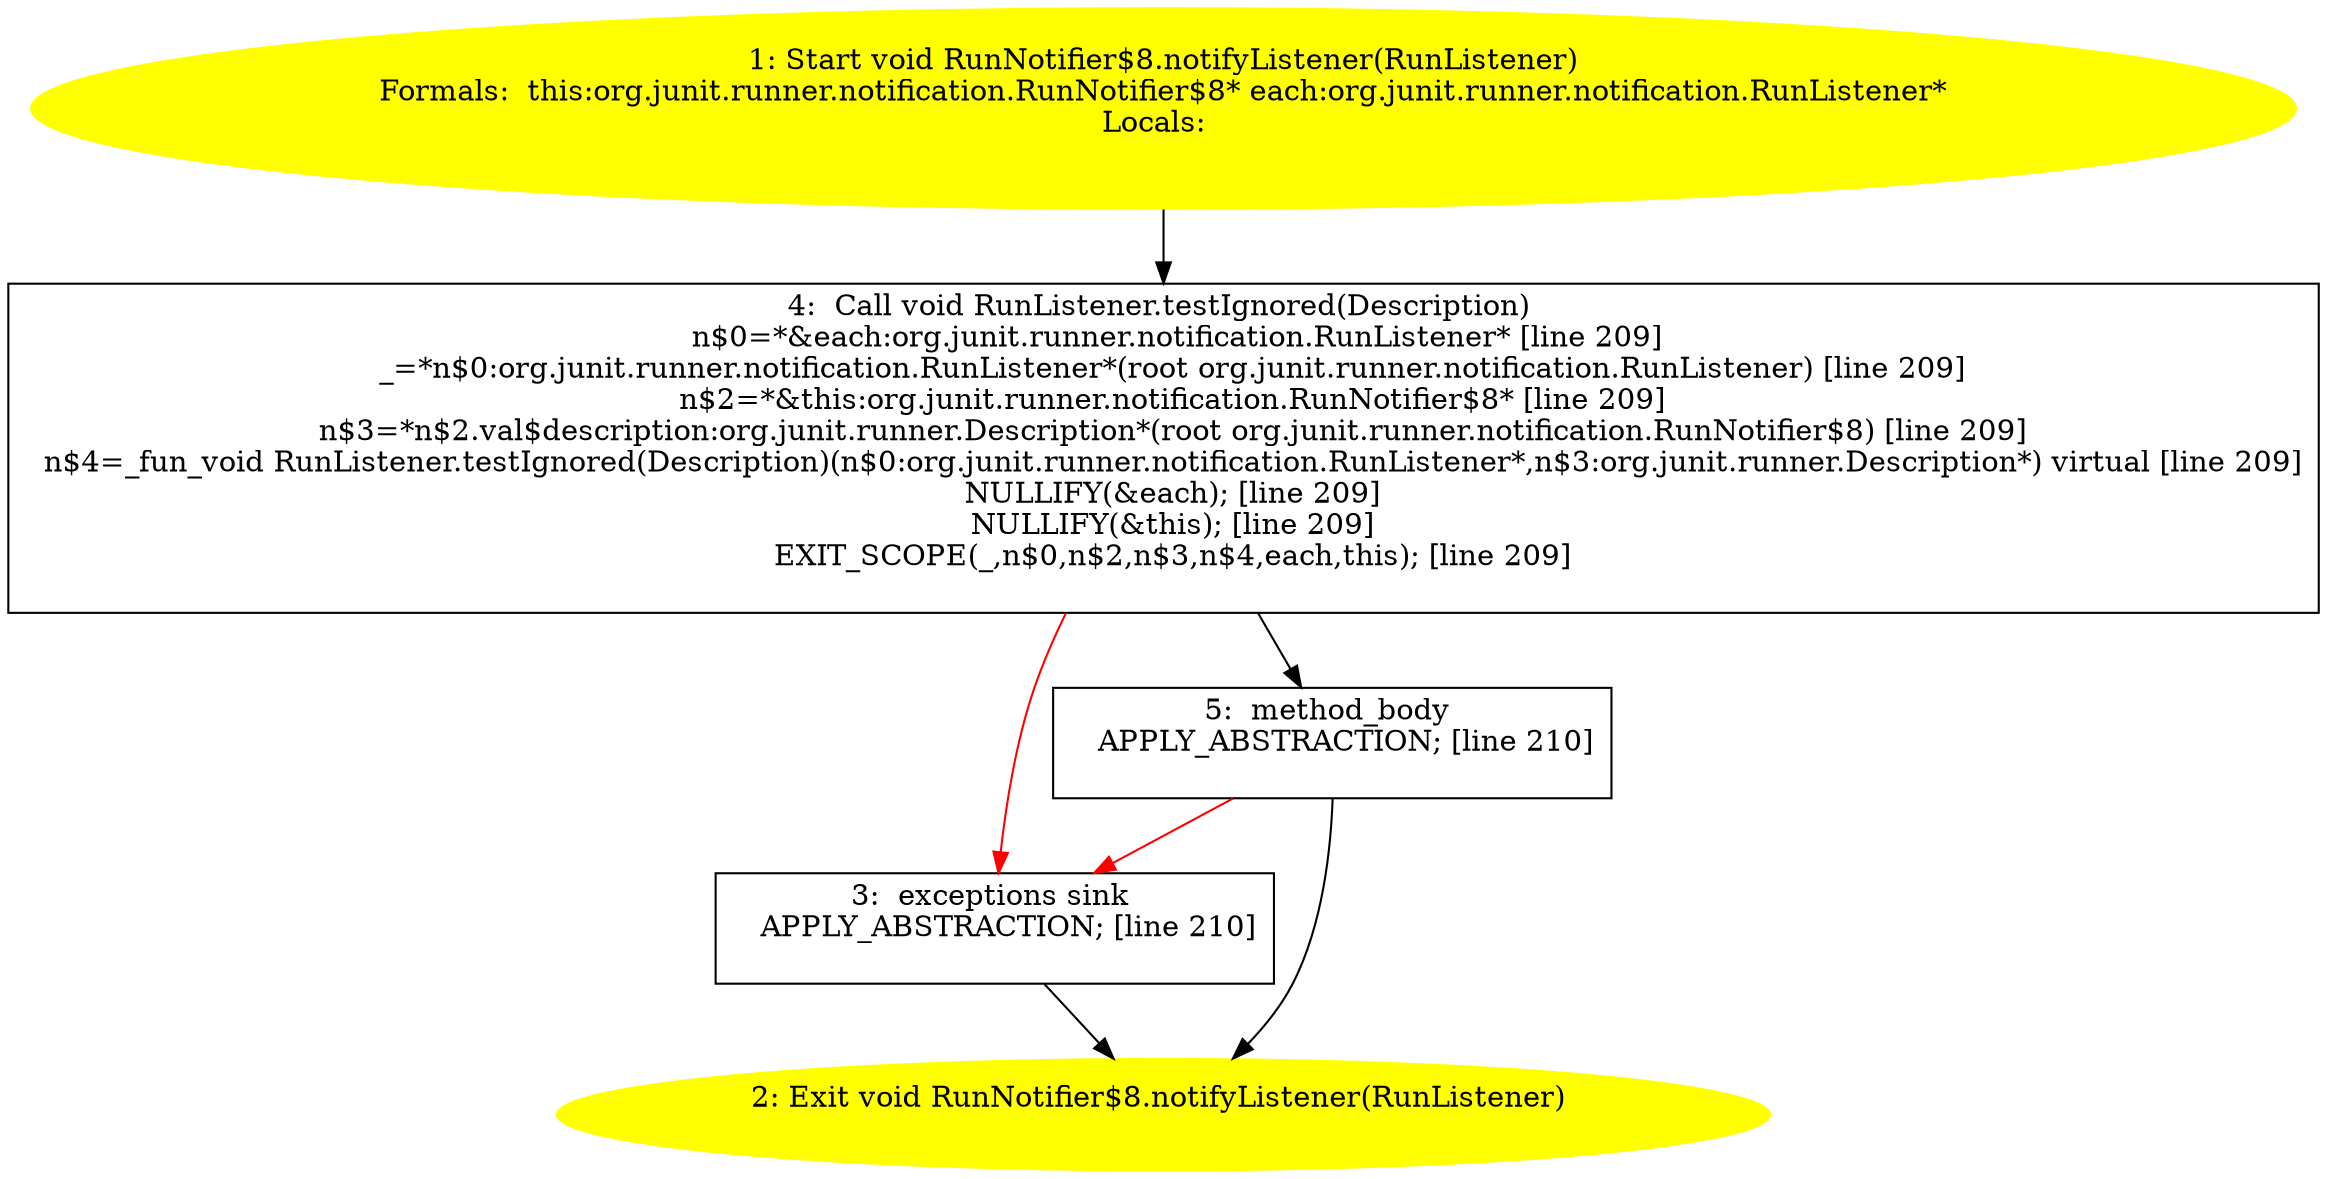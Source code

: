 /* @generated */
digraph cfg {
"org.junit.runner.notification.RunNotifier$8.notifyListener(org.junit.runner.notification.RunListener.b304e6a10fe6d726ce989a8d6d4957f2_1" [label="1: Start void RunNotifier$8.notifyListener(RunListener)\nFormals:  this:org.junit.runner.notification.RunNotifier$8* each:org.junit.runner.notification.RunListener*\nLocals:  \n  " color=yellow style=filled]
	

	 "org.junit.runner.notification.RunNotifier$8.notifyListener(org.junit.runner.notification.RunListener.b304e6a10fe6d726ce989a8d6d4957f2_1" -> "org.junit.runner.notification.RunNotifier$8.notifyListener(org.junit.runner.notification.RunListener.b304e6a10fe6d726ce989a8d6d4957f2_4" ;
"org.junit.runner.notification.RunNotifier$8.notifyListener(org.junit.runner.notification.RunListener.b304e6a10fe6d726ce989a8d6d4957f2_2" [label="2: Exit void RunNotifier$8.notifyListener(RunListener) \n  " color=yellow style=filled]
	

"org.junit.runner.notification.RunNotifier$8.notifyListener(org.junit.runner.notification.RunListener.b304e6a10fe6d726ce989a8d6d4957f2_3" [label="3:  exceptions sink \n   APPLY_ABSTRACTION; [line 210]\n " shape="box"]
	

	 "org.junit.runner.notification.RunNotifier$8.notifyListener(org.junit.runner.notification.RunListener.b304e6a10fe6d726ce989a8d6d4957f2_3" -> "org.junit.runner.notification.RunNotifier$8.notifyListener(org.junit.runner.notification.RunListener.b304e6a10fe6d726ce989a8d6d4957f2_2" ;
"org.junit.runner.notification.RunNotifier$8.notifyListener(org.junit.runner.notification.RunListener.b304e6a10fe6d726ce989a8d6d4957f2_4" [label="4:  Call void RunListener.testIgnored(Description) \n   n$0=*&each:org.junit.runner.notification.RunListener* [line 209]\n  _=*n$0:org.junit.runner.notification.RunListener*(root org.junit.runner.notification.RunListener) [line 209]\n  n$2=*&this:org.junit.runner.notification.RunNotifier$8* [line 209]\n  n$3=*n$2.val$description:org.junit.runner.Description*(root org.junit.runner.notification.RunNotifier$8) [line 209]\n  n$4=_fun_void RunListener.testIgnored(Description)(n$0:org.junit.runner.notification.RunListener*,n$3:org.junit.runner.Description*) virtual [line 209]\n  NULLIFY(&each); [line 209]\n  NULLIFY(&this); [line 209]\n  EXIT_SCOPE(_,n$0,n$2,n$3,n$4,each,this); [line 209]\n " shape="box"]
	

	 "org.junit.runner.notification.RunNotifier$8.notifyListener(org.junit.runner.notification.RunListener.b304e6a10fe6d726ce989a8d6d4957f2_4" -> "org.junit.runner.notification.RunNotifier$8.notifyListener(org.junit.runner.notification.RunListener.b304e6a10fe6d726ce989a8d6d4957f2_5" ;
	 "org.junit.runner.notification.RunNotifier$8.notifyListener(org.junit.runner.notification.RunListener.b304e6a10fe6d726ce989a8d6d4957f2_4" -> "org.junit.runner.notification.RunNotifier$8.notifyListener(org.junit.runner.notification.RunListener.b304e6a10fe6d726ce989a8d6d4957f2_3" [color="red" ];
"org.junit.runner.notification.RunNotifier$8.notifyListener(org.junit.runner.notification.RunListener.b304e6a10fe6d726ce989a8d6d4957f2_5" [label="5:  method_body \n   APPLY_ABSTRACTION; [line 210]\n " shape="box"]
	

	 "org.junit.runner.notification.RunNotifier$8.notifyListener(org.junit.runner.notification.RunListener.b304e6a10fe6d726ce989a8d6d4957f2_5" -> "org.junit.runner.notification.RunNotifier$8.notifyListener(org.junit.runner.notification.RunListener.b304e6a10fe6d726ce989a8d6d4957f2_2" ;
	 "org.junit.runner.notification.RunNotifier$8.notifyListener(org.junit.runner.notification.RunListener.b304e6a10fe6d726ce989a8d6d4957f2_5" -> "org.junit.runner.notification.RunNotifier$8.notifyListener(org.junit.runner.notification.RunListener.b304e6a10fe6d726ce989a8d6d4957f2_3" [color="red" ];
}
